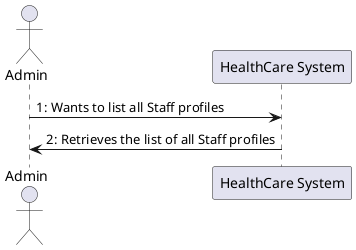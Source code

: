 @startuml ListStaffs
actor Admin as A
participant "HealthCare System" as HCS

A -> HCS : 1: Wants to list all Staff profiles
HCS -> A : 2: Retrieves the list of all Staff profiles

@enduml
